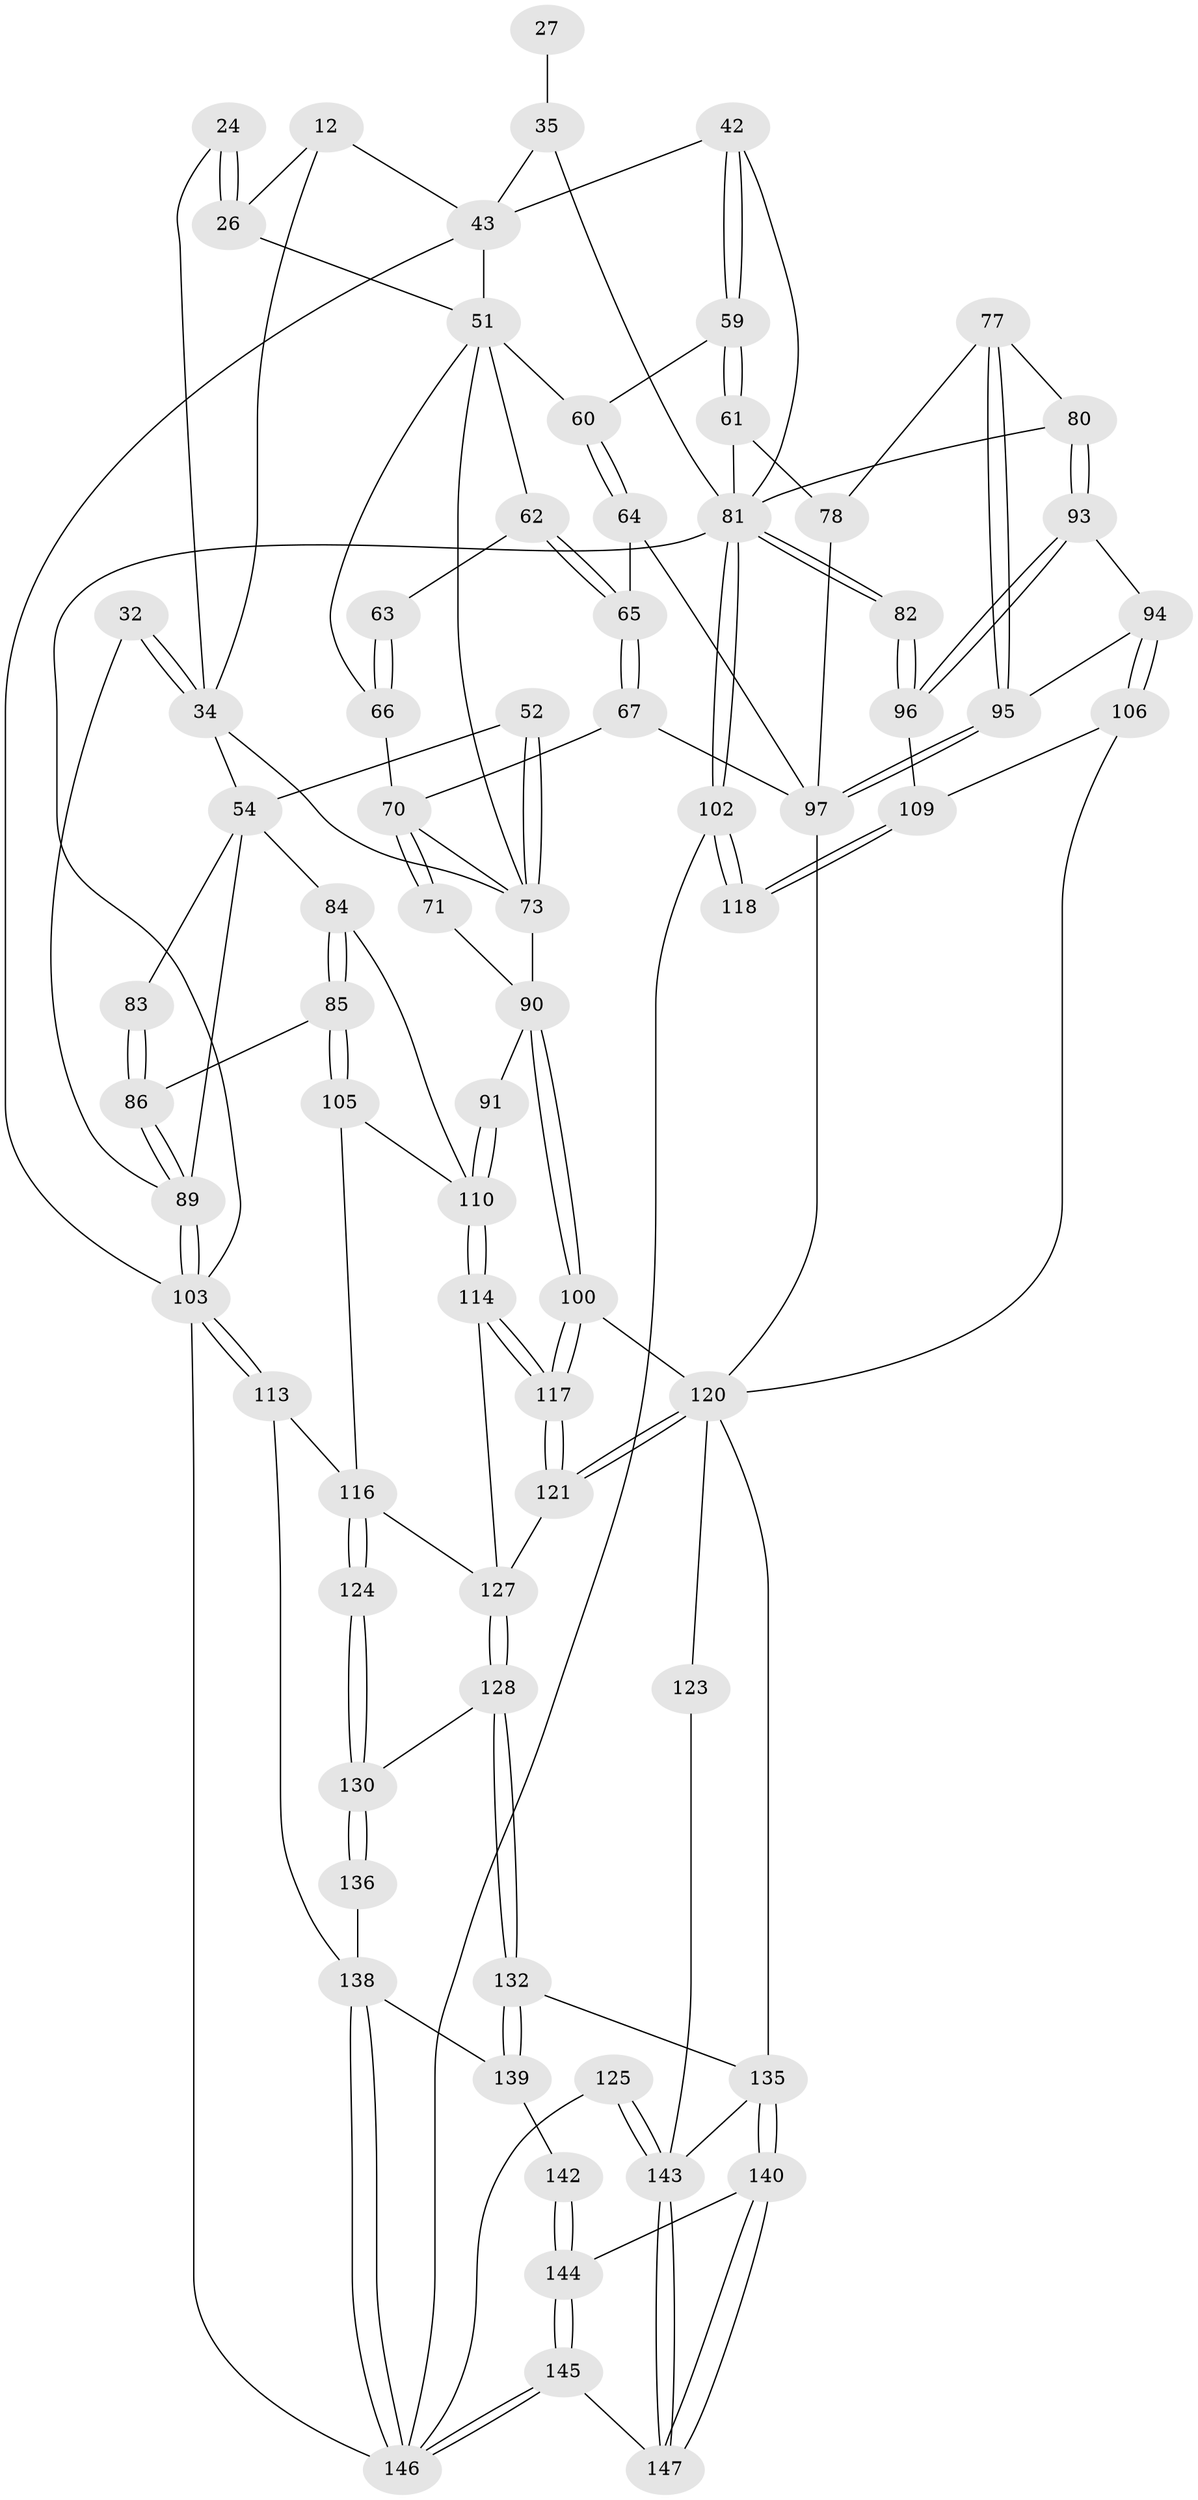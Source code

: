 // original degree distribution, {3: 0.02040816326530612, 4: 0.21768707482993196, 6: 0.2108843537414966, 5: 0.5510204081632653}
// Generated by graph-tools (version 1.1) at 2025/00/03/09/25 05:00:02]
// undirected, 73 vertices, 165 edges
graph export_dot {
graph [start="1"]
  node [color=gray90,style=filled];
  12 [pos="+0.5133898687170224+0",super="+2+1+8"];
  24 [pos="+0.37777144993103434+0.15971965978974575"];
  26 [pos="+0.3968310347339423+0.16734969549565556",super="+13+14"];
  27 [pos="+0.9198929814757897+0.1352388194879602"];
  32 [pos="+0.20690009120075856+0.17594626194530733",super="+10"];
  34 [pos="+0.2169641919774124+0.21454082517481876",super="+33"];
  35 [pos="+0.8764299553465053+0.15338021355720055",super="+20+22"];
  42 [pos="+0.7310743082473207+0.251896229194575",super="+41"];
  43 [pos="+0.6825491234731381+0.22684150807764844",super="+16+17+21"];
  51 [pos="+0.5133200373934806+0.21808241762707797",super="+28+29+50"];
  52 [pos="+0.2849280066914057+0.35559738774059957"];
  54 [pos="+0.2034907666062098+0.3619446254602853",super="+44+53+45"];
  59 [pos="+0.7086363819380759+0.3265995868203364"];
  60 [pos="+0.6750918881143165+0.35400565415872953"];
  61 [pos="+0.8194878429654052+0.3680158628286155"];
  62 [pos="+0.5754885919517363+0.3496004617433653"];
  63 [pos="+0.5252416698294696+0.33601192257000007"];
  64 [pos="+0.6709812831398564+0.37285734239042234"];
  65 [pos="+0.5903798450442039+0.39168748516650465"];
  66 [pos="+0.5020228120057021+0.3816345646119034",super="+56+55"];
  67 [pos="+0.5471413831942127+0.4473365437436084"];
  70 [pos="+0.41352582520817743+0.3527793839509544",super="+57+69+68"];
  71 [pos="+0.4576749205623001+0.5048405925849107"];
  73 [pos="+0.40196473326489834+0.48888275216008337",super="+58+48"];
  77 [pos="+0.8160979807680716+0.45178403625292535"];
  78 [pos="+0.815197581697011+0.4484876661139867",super="+74"];
  80 [pos="+0.9066730331285437+0.46499358623088033",super="+76"];
  81 [pos="+1+0.5880733974758822",super="+36+23+37+79"];
  82 [pos="+1+0.5811367999568476"];
  83 [pos="+0.1811300014763102+0.36529362117437947"];
  84 [pos="+0.2543732249511935+0.39163565057720096"];
  85 [pos="+0.09456804134894699+0.5235996140650838"];
  86 [pos="+0.03002787611768943+0.4881599704594606"];
  89 [pos="+0+0.43964485976187534",super="+46+31+30"];
  90 [pos="+0.42936780959446186+0.5475057467027998",super="+72"];
  91 [pos="+0.4272149855278241+0.5480549161073434"];
  93 [pos="+0.8871291825613846+0.5179396654901615"];
  94 [pos="+0.8612478078392013+0.5226231806917347"];
  95 [pos="+0.8165277972291372+0.468583967088191"];
  96 [pos="+1+0.5798110274180208"];
  97 [pos="+0.6809916772675919+0.5426174086009509",super="+88+75"];
  100 [pos="+0.4547303165851994+0.5788501856502991"];
  102 [pos="+1+1"];
  103 [pos="+0+0.7881399228396571",super="+6"];
  105 [pos="+0.12920950065034023+0.5565845794574064"];
  106 [pos="+0.7848622029823175+0.6429090942539497"];
  109 [pos="+0.8215895763074212+0.6466593672590718",super="+108"];
  110 [pos="+0.3019432142869519+0.6468088174250646",super="+104+92"];
  113 [pos="+0+0.795882767692275"];
  114 [pos="+0.29805965803160644+0.6540967973770544"];
  116 [pos="+0.24339006221986473+0.68133781006681",super="+111+112"];
  117 [pos="+0.37972101172220124+0.7261198233490671"];
  118 [pos="+0.9929933925773756+0.8036664899517406"];
  120 [pos="+0.41529723900812027+0.7709936034184854",super="+119+99+107"];
  121 [pos="+0.38486121991698025+0.7376679073683291"];
  123 [pos="+0.5949906424168883+0.7794854638331838",super="+122"];
  124 [pos="+0.10994727937693259+0.7749065006958062"];
  125 [pos="+1+1"];
  127 [pos="+0.26875962147767896+0.7685386356369349",super="+115"];
  128 [pos="+0.264362329960613+0.8142825850883634"];
  130 [pos="+0.1392320311543295+0.8014860920287131",super="+129"];
  132 [pos="+0.29639811515917247+0.8531378192001621"];
  135 [pos="+0.4629877122178569+0.9869682232357483",super="+131"];
  136 [pos="+0.14078246957394713+0.952015549087623"];
  138 [pos="+0.13811441225715823+0.9669488082813649",super="+137"];
  139 [pos="+0.252643328809644+0.9181798599685982"];
  140 [pos="+0.46135020077971106+1"];
  142 [pos="+0.26698389880646284+0.9458742768758073"];
  143 [pos="+0.9840172791904341+1",super="+134+133+126"];
  144 [pos="+0.26819026539753726+1",super="+141"];
  145 [pos="+0.21473977031680413+1"];
  146 [pos="+0.13632090110283643+1",super="+101"];
  147 [pos="+0.4701673139186233+1"];
  12 -- 26 [weight=2];
  12 -- 43 [weight=2];
  12 -- 34;
  24 -- 26 [weight=2];
  24 -- 26;
  24 -- 34;
  26 -- 51;
  27 -- 35 [weight=3];
  32 -- 34 [weight=2];
  32 -- 34;
  32 -- 89 [weight=2];
  34 -- 54;
  34 -- 73;
  35 -- 81 [weight=2];
  35 -- 43 [weight=2];
  42 -- 43 [weight=2];
  42 -- 59;
  42 -- 59;
  42 -- 81;
  43 -- 103;
  43 -- 51 [weight=2];
  51 -- 66;
  51 -- 73;
  51 -- 60;
  51 -- 62;
  52 -- 73 [weight=2];
  52 -- 73;
  52 -- 54;
  54 -- 84;
  54 -- 89;
  54 -- 83;
  59 -- 60;
  59 -- 61;
  59 -- 61;
  60 -- 64;
  60 -- 64;
  61 -- 81;
  61 -- 78;
  62 -- 63;
  62 -- 65;
  62 -- 65;
  63 -- 66 [weight=2];
  63 -- 66;
  64 -- 65;
  64 -- 97;
  65 -- 67;
  65 -- 67;
  66 -- 70 [weight=2];
  67 -- 70;
  67 -- 97;
  70 -- 71 [weight=2];
  70 -- 71;
  70 -- 73;
  71 -- 90;
  73 -- 90;
  77 -- 78;
  77 -- 95;
  77 -- 95;
  77 -- 80;
  78 -- 97 [weight=2];
  80 -- 93;
  80 -- 93;
  80 -- 81 [weight=2];
  81 -- 82 [weight=2];
  81 -- 82;
  81 -- 102;
  81 -- 102;
  81 -- 103;
  82 -- 96;
  82 -- 96;
  83 -- 86;
  83 -- 86;
  84 -- 85;
  84 -- 85;
  84 -- 110;
  85 -- 86;
  85 -- 105;
  85 -- 105;
  86 -- 89;
  86 -- 89;
  89 -- 103 [weight=3];
  89 -- 103;
  90 -- 91;
  90 -- 100;
  90 -- 100;
  91 -- 110 [weight=2];
  91 -- 110;
  93 -- 94;
  93 -- 96;
  93 -- 96;
  94 -- 95;
  94 -- 106;
  94 -- 106;
  95 -- 97;
  95 -- 97;
  96 -- 109;
  97 -- 120;
  100 -- 117;
  100 -- 117;
  100 -- 120;
  102 -- 118;
  102 -- 118;
  102 -- 146;
  103 -- 113;
  103 -- 113;
  103 -- 146 [weight=2];
  105 -- 110;
  105 -- 116;
  106 -- 109;
  106 -- 120;
  109 -- 118 [weight=2];
  109 -- 118;
  110 -- 114;
  110 -- 114;
  113 -- 138;
  113 -- 116;
  114 -- 117;
  114 -- 117;
  114 -- 127;
  116 -- 124 [weight=2];
  116 -- 124;
  116 -- 127;
  117 -- 121;
  117 -- 121;
  120 -- 121;
  120 -- 121;
  120 -- 123 [weight=2];
  120 -- 135;
  121 -- 127;
  123 -- 143 [weight=2];
  124 -- 130;
  124 -- 130;
  125 -- 143 [weight=2];
  125 -- 143;
  125 -- 146;
  127 -- 128;
  127 -- 128;
  128 -- 132;
  128 -- 132;
  128 -- 130;
  130 -- 136 [weight=2];
  130 -- 136;
  132 -- 139;
  132 -- 139;
  132 -- 135;
  135 -- 140;
  135 -- 140;
  135 -- 143;
  136 -- 138;
  138 -- 146;
  138 -- 146;
  138 -- 139;
  139 -- 142;
  140 -- 147;
  140 -- 147;
  140 -- 144;
  142 -- 144 [weight=2];
  142 -- 144;
  143 -- 147;
  143 -- 147;
  144 -- 145;
  144 -- 145;
  145 -- 146;
  145 -- 146;
  145 -- 147;
}
